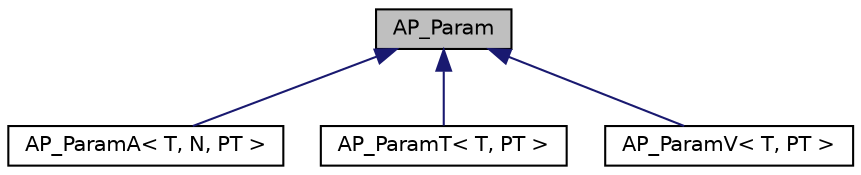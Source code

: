 digraph "AP_Param"
{
 // INTERACTIVE_SVG=YES
  edge [fontname="Helvetica",fontsize="10",labelfontname="Helvetica",labelfontsize="10"];
  node [fontname="Helvetica",fontsize="10",shape=record];
  Node1 [label="AP_Param",height=0.2,width=0.4,color="black", fillcolor="grey75", style="filled" fontcolor="black"];
  Node1 -> Node2 [dir="back",color="midnightblue",fontsize="10",style="solid",fontname="Helvetica"];
  Node2 [label="AP_ParamA\< T, N, PT \>",height=0.2,width=0.4,color="black", fillcolor="white", style="filled",URL="$classAP__ParamA.html"];
  Node1 -> Node3 [dir="back",color="midnightblue",fontsize="10",style="solid",fontname="Helvetica"];
  Node3 [label="AP_ParamT\< T, PT \>",height=0.2,width=0.4,color="black", fillcolor="white", style="filled",URL="$classAP__ParamT.html"];
  Node1 -> Node4 [dir="back",color="midnightblue",fontsize="10",style="solid",fontname="Helvetica"];
  Node4 [label="AP_ParamV\< T, PT \>",height=0.2,width=0.4,color="black", fillcolor="white", style="filled",URL="$classAP__ParamV.html"];
}
